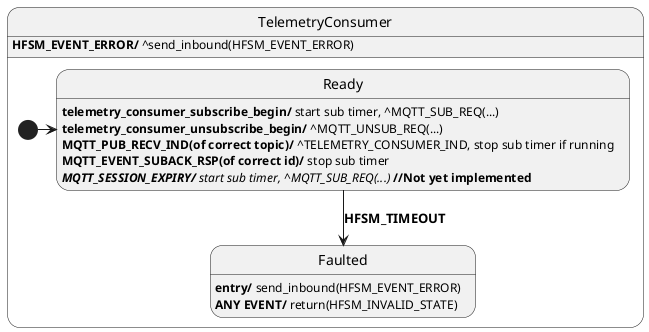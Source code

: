 @startuml TELEMETRY_CONSUMER

state TelemetryConsumer {

  state Ready
  Ready : <b>telemetry_consumer_subscribe_begin/</b> start sub timer, ^MQTT_SUB_REQ(...)
  Ready : <b>telemetry_consumer_unsubscribe_begin/</b> ^MQTT_UNSUB_REQ(...)
  Ready : <b>MQTT_PUB_RECV_IND(of correct topic)/</b> ^TELEMETRY_CONSUMER_IND, stop sub timer if running
  Ready : <b>MQTT_EVENT_SUBACK_RSP(of correct id)/</b> stop sub timer
  Ready : <i><b>MQTT_SESSION_EXPIRY/</b> start sub timer, ^MQTT_SUB_REQ(...)</i> <b>//Not yet implemented</b>

  state Faulted
  Faulted : <b>entry/</b> send_inbound(HFSM_EVENT_ERROR)
  Faulted : <b>ANY EVENT/</b> return(HFSM_INVALID_STATE)

  [*] -> Ready
  Ready --> Faulted : <b>HFSM_TIMEOUT</b>
}

TelemetryConsumer : <b>HFSM_EVENT_ERROR/</b> ^send_inbound(HFSM_EVENT_ERROR)

@enduml
